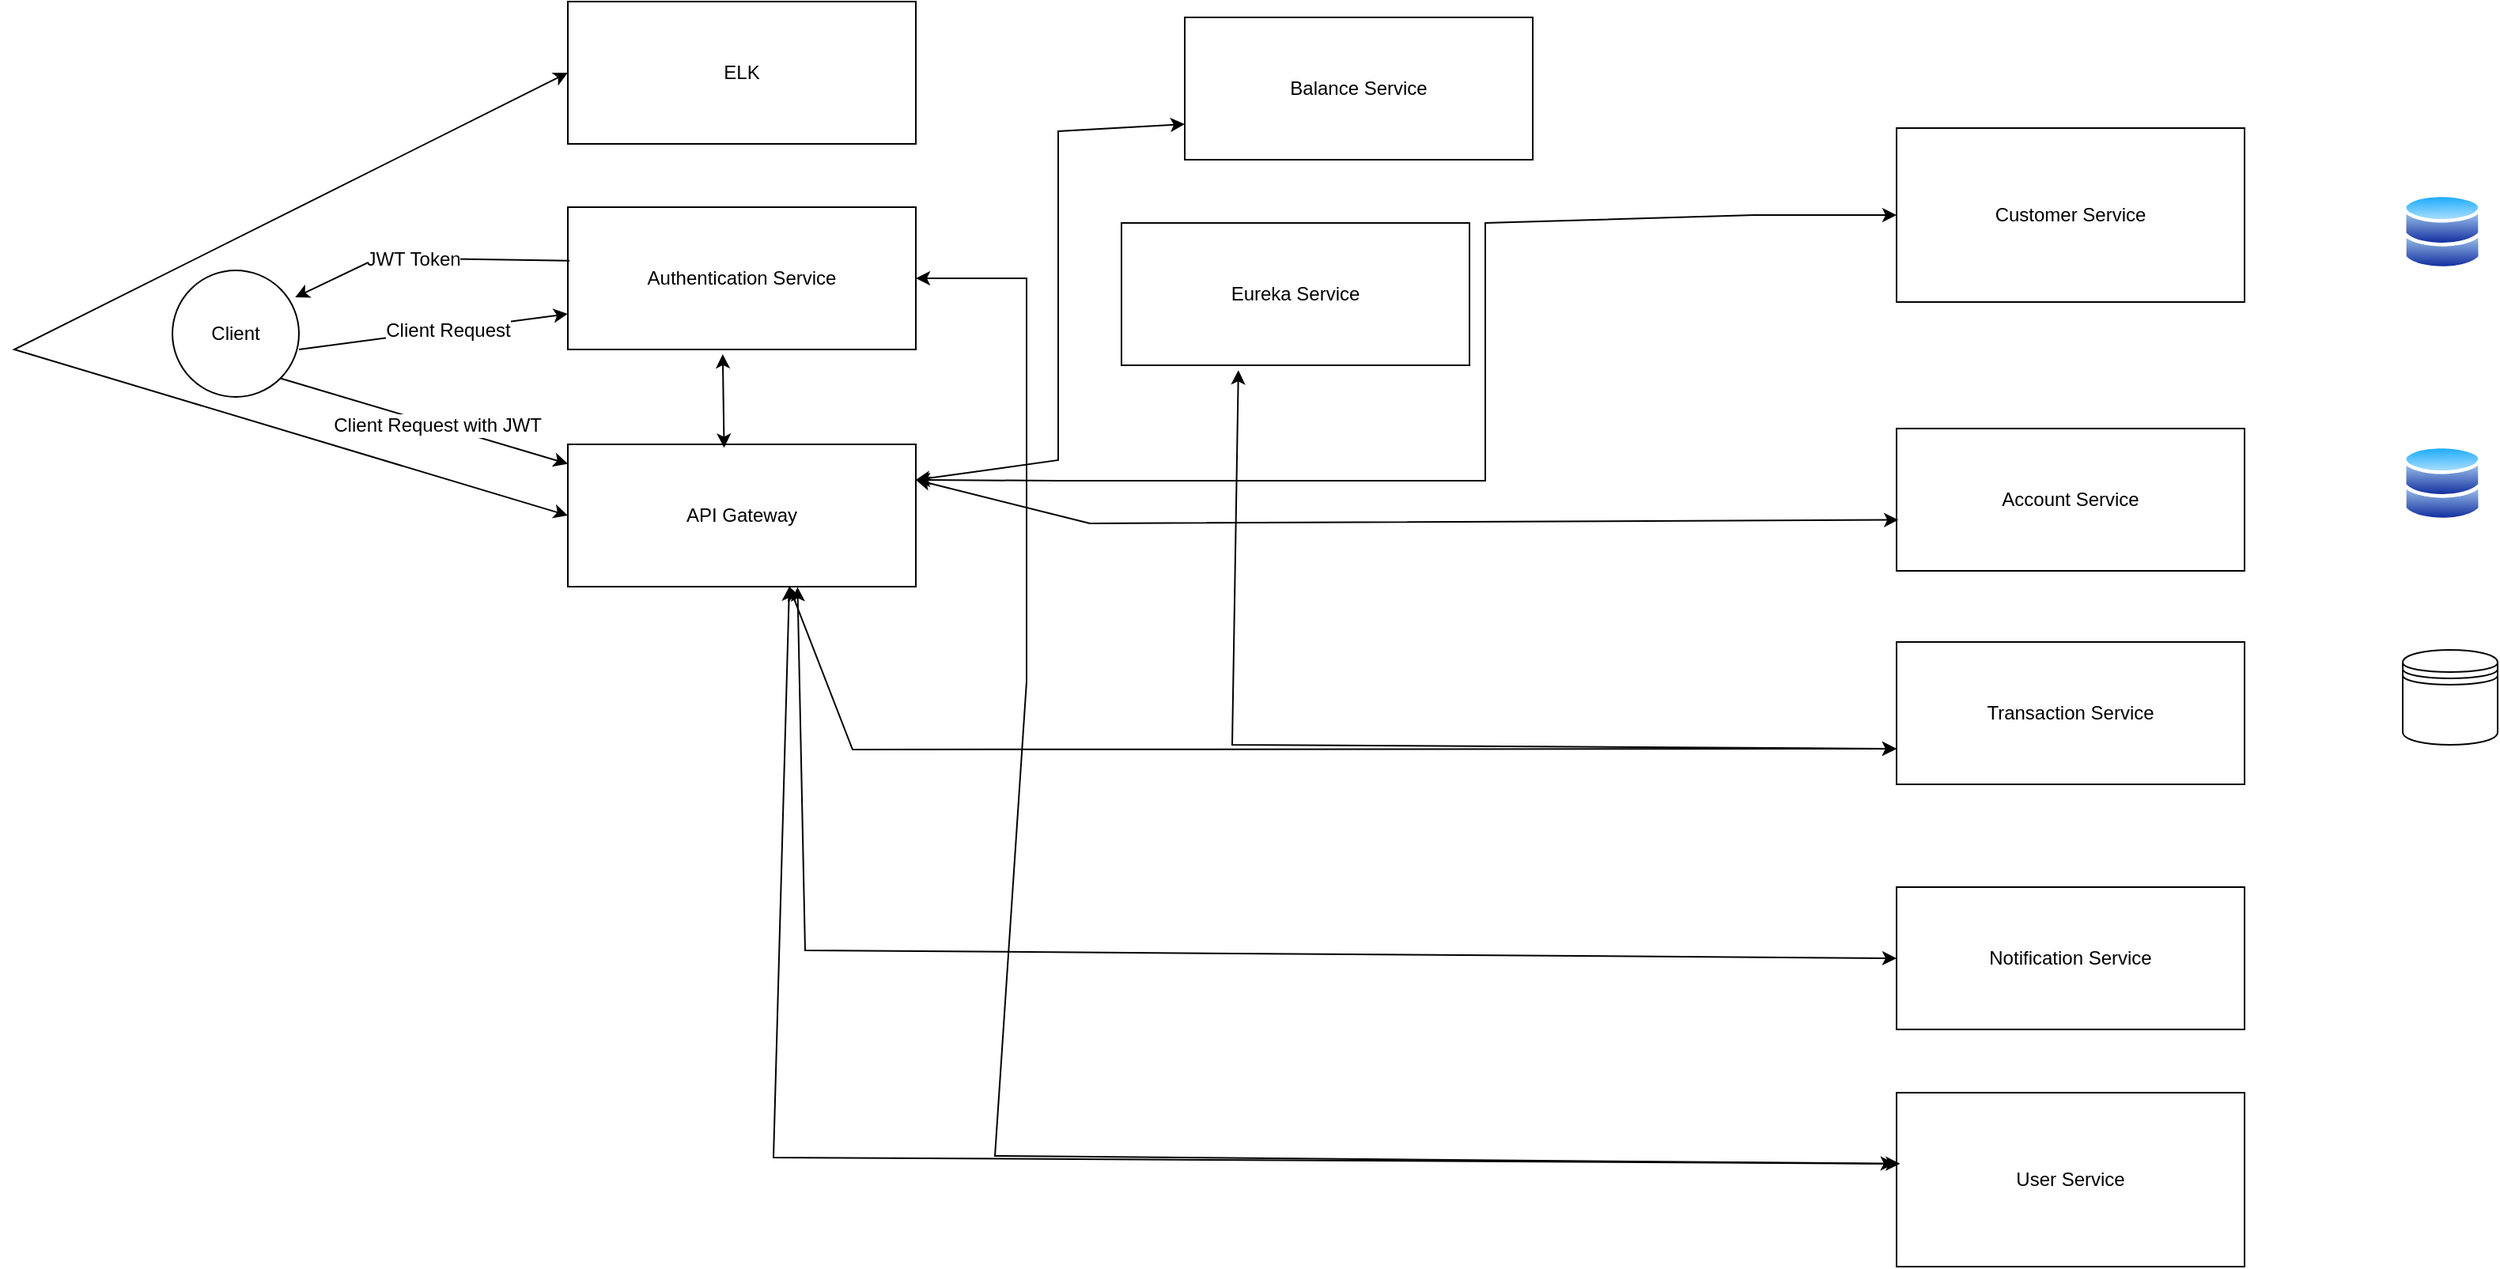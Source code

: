 <mxfile version="21.3.7" type="github">
  <diagram name="Page-1" id="5f0bae14-7c28-e335-631c-24af17079c00">
    <mxGraphModel dx="1500" dy="747" grid="1" gridSize="10" guides="1" tooltips="1" connect="1" arrows="1" fold="1" page="1" pageScale="1" pageWidth="3000" pageHeight="2000" background="none" math="0" shadow="0">
      <root>
        <mxCell id="0" />
        <mxCell id="1" parent="0" />
        <mxCell id="YfySQhe0DNi4_Yi3IIHA-3" value="Authentication Service" style="rounded=0;whiteSpace=wrap;html=1;" parent="1" vertex="1">
          <mxGeometry x="610" y="320" width="220" height="90" as="geometry" />
        </mxCell>
        <mxCell id="YfySQhe0DNi4_Yi3IIHA-4" value="Customer Service" style="rounded=0;whiteSpace=wrap;html=1;" parent="1" vertex="1">
          <mxGeometry x="1450" y="270" width="220" height="110" as="geometry" />
        </mxCell>
        <mxCell id="YfySQhe0DNi4_Yi3IIHA-5" value="Transaction Service" style="rounded=0;whiteSpace=wrap;html=1;" parent="1" vertex="1">
          <mxGeometry x="1450" y="595" width="220" height="90" as="geometry" />
        </mxCell>
        <mxCell id="YfySQhe0DNi4_Yi3IIHA-6" value="API Gateway" style="rounded=0;whiteSpace=wrap;html=1;" parent="1" vertex="1">
          <mxGeometry x="610" y="470" width="220" height="90" as="geometry" />
        </mxCell>
        <mxCell id="YfySQhe0DNi4_Yi3IIHA-7" value="Account Service" style="rounded=0;whiteSpace=wrap;html=1;" parent="1" vertex="1">
          <mxGeometry x="1450" y="460" width="220" height="90" as="geometry" />
        </mxCell>
        <mxCell id="YfySQhe0DNi4_Yi3IIHA-8" value="Eureka Service" style="rounded=0;whiteSpace=wrap;html=1;" parent="1" vertex="1">
          <mxGeometry x="960" y="330" width="220" height="90" as="geometry" />
        </mxCell>
        <mxCell id="YfySQhe0DNi4_Yi3IIHA-9" value="Notification Service" style="rounded=0;whiteSpace=wrap;html=1;" parent="1" vertex="1">
          <mxGeometry x="1450" y="750" width="220" height="90" as="geometry" />
        </mxCell>
        <mxCell id="YfySQhe0DNi4_Yi3IIHA-10" value="Client" style="ellipse;whiteSpace=wrap;html=1;aspect=fixed;" parent="1" vertex="1">
          <mxGeometry x="360" y="360" width="80" height="80" as="geometry" />
        </mxCell>
        <mxCell id="YfySQhe0DNi4_Yi3IIHA-15" value="" style="endArrow=classic;html=1;rounded=0;entryX=0;entryY=0.75;entryDx=0;entryDy=0;" parent="1" target="YfySQhe0DNi4_Yi3IIHA-3" edge="1">
          <mxGeometry width="50" height="50" relative="1" as="geometry">
            <mxPoint x="440" y="410" as="sourcePoint" />
            <mxPoint x="490" y="360" as="targetPoint" />
          </mxGeometry>
        </mxCell>
        <mxCell id="YfySQhe0DNi4_Yi3IIHA-16" value="&lt;font style=&quot;font-size: 12px;&quot;&gt;Client Request&lt;/font&gt;" style="edgeLabel;html=1;align=center;verticalAlign=middle;resizable=0;points=[];" parent="YfySQhe0DNi4_Yi3IIHA-15" vertex="1" connectable="0">
          <mxGeometry x="0.104" relative="1" as="geometry">
            <mxPoint as="offset" />
          </mxGeometry>
        </mxCell>
        <mxCell id="YfySQhe0DNi4_Yi3IIHA-19" value="" style="endArrow=classic;html=1;rounded=0;entryX=0.97;entryY=0.213;entryDx=0;entryDy=0;entryPerimeter=0;exitX=0.005;exitY=0.376;exitDx=0;exitDy=0;exitPerimeter=0;" parent="1" source="YfySQhe0DNi4_Yi3IIHA-3" target="YfySQhe0DNi4_Yi3IIHA-10" edge="1">
          <mxGeometry width="50" height="50" relative="1" as="geometry">
            <mxPoint x="400" y="312" as="sourcePoint" />
            <mxPoint x="570" y="290" as="targetPoint" />
            <Array as="points">
              <mxPoint x="490" y="352" />
            </Array>
          </mxGeometry>
        </mxCell>
        <mxCell id="YfySQhe0DNi4_Yi3IIHA-20" value="&lt;font style=&quot;font-size: 12px;&quot;&gt;JWT Token&lt;/font&gt;" style="edgeLabel;html=1;align=center;verticalAlign=middle;resizable=0;points=[];" parent="YfySQhe0DNi4_Yi3IIHA-19" vertex="1" connectable="0">
          <mxGeometry x="0.104" relative="1" as="geometry">
            <mxPoint as="offset" />
          </mxGeometry>
        </mxCell>
        <mxCell id="YfySQhe0DNi4_Yi3IIHA-21" value="" style="endArrow=classic;html=1;rounded=0;exitX=1;exitY=1;exitDx=0;exitDy=0;" parent="1" source="YfySQhe0DNi4_Yi3IIHA-10" target="YfySQhe0DNi4_Yi3IIHA-6" edge="1">
          <mxGeometry width="50" height="50" relative="1" as="geometry">
            <mxPoint x="450" y="420" as="sourcePoint" />
            <mxPoint x="620" y="398" as="targetPoint" />
          </mxGeometry>
        </mxCell>
        <mxCell id="YfySQhe0DNi4_Yi3IIHA-22" value="&lt;font style=&quot;font-size: 12px;&quot;&gt;Client Request with JWT&amp;nbsp;&lt;/font&gt;" style="edgeLabel;html=1;align=center;verticalAlign=middle;resizable=0;points=[];" parent="YfySQhe0DNi4_Yi3IIHA-21" vertex="1" connectable="0">
          <mxGeometry x="0.104" relative="1" as="geometry">
            <mxPoint as="offset" />
          </mxGeometry>
        </mxCell>
        <mxCell id="YfySQhe0DNi4_Yi3IIHA-23" value="" style="endArrow=classic;startArrow=classic;html=1;rounded=0;exitX=1;exitY=0.25;exitDx=0;exitDy=0;entryX=0;entryY=0.5;entryDx=0;entryDy=0;" parent="1" source="YfySQhe0DNi4_Yi3IIHA-6" target="YfySQhe0DNi4_Yi3IIHA-4" edge="1">
          <mxGeometry width="50" height="50" relative="1" as="geometry">
            <mxPoint x="890" y="590" as="sourcePoint" />
            <mxPoint x="1300" y="330" as="targetPoint" />
            <Array as="points">
              <mxPoint x="920" y="493" />
              <mxPoint x="1190" y="493" />
              <mxPoint x="1190" y="330" />
              <mxPoint x="1360" y="325" />
            </Array>
          </mxGeometry>
        </mxCell>
        <mxCell id="YfySQhe0DNi4_Yi3IIHA-24" value="" style="endArrow=classic;startArrow=classic;html=1;rounded=0;entryX=0;entryY=0.75;entryDx=0;entryDy=0;" parent="1" target="YfySQhe0DNi4_Yi3IIHA-5" edge="1">
          <mxGeometry width="50" height="50" relative="1" as="geometry">
            <mxPoint x="750" y="560" as="sourcePoint" />
            <mxPoint x="1170" y="630" as="targetPoint" />
            <Array as="points">
              <mxPoint x="790" y="663" />
            </Array>
          </mxGeometry>
        </mxCell>
        <mxCell id="YfySQhe0DNi4_Yi3IIHA-25" value="" style="endArrow=classic;startArrow=classic;html=1;rounded=0;entryX=0;entryY=0.5;entryDx=0;entryDy=0;exitX=0.66;exitY=1.003;exitDx=0;exitDy=0;exitPerimeter=0;" parent="1" target="YfySQhe0DNi4_Yi3IIHA-9" edge="1" source="YfySQhe0DNi4_Yi3IIHA-6">
          <mxGeometry width="50" height="50" relative="1" as="geometry">
            <mxPoint x="730" y="570" as="sourcePoint" />
            <mxPoint x="1190" y="395" as="targetPoint" />
            <Array as="points">
              <mxPoint x="760" y="790" />
            </Array>
          </mxGeometry>
        </mxCell>
        <mxCell id="YfySQhe0DNi4_Yi3IIHA-26" value="" style="endArrow=classic;startArrow=classic;html=1;rounded=0;entryX=0.005;entryY=0.642;entryDx=0;entryDy=0;entryPerimeter=0;exitX=1;exitY=0.25;exitDx=0;exitDy=0;" parent="1" target="YfySQhe0DNi4_Yi3IIHA-7" edge="1" source="YfySQhe0DNi4_Yi3IIHA-6">
          <mxGeometry width="50" height="50" relative="1" as="geometry">
            <mxPoint x="830" y="520" as="sourcePoint" />
            <mxPoint x="1200" y="405" as="targetPoint" />
            <Array as="points">
              <mxPoint x="940" y="520" />
            </Array>
          </mxGeometry>
        </mxCell>
        <mxCell id="YfySQhe0DNi4_Yi3IIHA-27" value="" style="image;aspect=fixed;perimeter=ellipsePerimeter;html=1;align=center;shadow=0;dashed=0;spacingTop=3;image=img/lib/active_directory/databases.svg;" parent="1" vertex="1">
          <mxGeometry x="1770" y="311" width="50" height="49" as="geometry" />
        </mxCell>
        <mxCell id="YfySQhe0DNi4_Yi3IIHA-28" value="" style="shape=datastore;whiteSpace=wrap;html=1;" parent="1" vertex="1">
          <mxGeometry x="1770" y="600" width="60" height="60" as="geometry" />
        </mxCell>
        <mxCell id="YfySQhe0DNi4_Yi3IIHA-29" value="" style="image;aspect=fixed;perimeter=ellipsePerimeter;html=1;align=center;shadow=0;dashed=0;spacingTop=3;image=img/lib/active_directory/databases.svg;" parent="1" vertex="1">
          <mxGeometry x="1770" y="470" width="50" height="49" as="geometry" />
        </mxCell>
        <mxCell id="YfySQhe0DNi4_Yi3IIHA-30" value="User Service" style="rounded=0;whiteSpace=wrap;html=1;" parent="1" vertex="1">
          <mxGeometry x="1450" y="880" width="220" height="110" as="geometry" />
        </mxCell>
        <mxCell id="YfySQhe0DNi4_Yi3IIHA-31" value="" style="endArrow=classic;startArrow=classic;html=1;rounded=0;entryX=0.01;entryY=0.408;entryDx=0;entryDy=0;entryPerimeter=0;" parent="1" target="YfySQhe0DNi4_Yi3IIHA-30" edge="1">
          <mxGeometry width="50" height="50" relative="1" as="geometry">
            <mxPoint x="750" y="560" as="sourcePoint" />
            <mxPoint x="1170" y="935" as="targetPoint" />
            <Array as="points">
              <mxPoint x="740" y="921" />
            </Array>
          </mxGeometry>
        </mxCell>
        <mxCell id="YfySQhe0DNi4_Yi3IIHA-32" value="" style="endArrow=classic;startArrow=classic;html=1;rounded=0;exitX=0.445;exitY=1.033;exitDx=0;exitDy=0;exitPerimeter=0;entryX=0.449;entryY=0.024;entryDx=0;entryDy=0;entryPerimeter=0;" parent="1" source="YfySQhe0DNi4_Yi3IIHA-3" target="YfySQhe0DNi4_Yi3IIHA-6" edge="1">
          <mxGeometry width="50" height="50" relative="1" as="geometry">
            <mxPoint x="390" y="670" as="sourcePoint" />
            <mxPoint x="440" y="620" as="targetPoint" />
          </mxGeometry>
        </mxCell>
        <mxCell id="p1e9q4mTLkBO3zMbWaFE-1" value="ELK" style="rounded=0;whiteSpace=wrap;html=1;" vertex="1" parent="1">
          <mxGeometry x="610" y="190" width="220" height="90" as="geometry" />
        </mxCell>
        <mxCell id="p1e9q4mTLkBO3zMbWaFE-2" value="Balance Service" style="rounded=0;whiteSpace=wrap;html=1;" vertex="1" parent="1">
          <mxGeometry x="1000" y="200" width="220" height="90" as="geometry" />
        </mxCell>
        <mxCell id="p1e9q4mTLkBO3zMbWaFE-3" value="" style="endArrow=classic;startArrow=classic;html=1;rounded=0;exitX=0;exitY=0.5;exitDx=0;exitDy=0;entryX=0;entryY=0.5;entryDx=0;entryDy=0;" edge="1" parent="1" source="p1e9q4mTLkBO3zMbWaFE-1" target="YfySQhe0DNi4_Yi3IIHA-6">
          <mxGeometry width="50" height="50" relative="1" as="geometry">
            <mxPoint x="718" y="423" as="sourcePoint" />
            <mxPoint x="700" y="320" as="targetPoint" />
            <Array as="points">
              <mxPoint x="260" y="410" />
            </Array>
          </mxGeometry>
        </mxCell>
        <mxCell id="p1e9q4mTLkBO3zMbWaFE-4" value="" style="endArrow=classic;startArrow=classic;html=1;rounded=0;entryX=0;entryY=0.75;entryDx=0;entryDy=0;exitX=1;exitY=0.25;exitDx=0;exitDy=0;" edge="1" parent="1" source="YfySQhe0DNi4_Yi3IIHA-6" target="p1e9q4mTLkBO3zMbWaFE-2">
          <mxGeometry width="50" height="50" relative="1" as="geometry">
            <mxPoint x="710" y="470" as="sourcePoint" />
            <mxPoint x="1431" y="270" as="targetPoint" />
            <Array as="points">
              <mxPoint x="920" y="480" />
              <mxPoint x="920" y="420" />
              <mxPoint x="920" y="360" />
              <mxPoint x="920" y="272" />
            </Array>
          </mxGeometry>
        </mxCell>
        <mxCell id="p1e9q4mTLkBO3zMbWaFE-5" value="" style="endArrow=classic;startArrow=classic;html=1;rounded=0;entryX=0;entryY=0.75;entryDx=0;entryDy=0;exitX=0.336;exitY=1.035;exitDx=0;exitDy=0;exitPerimeter=0;" edge="1" parent="1" source="YfySQhe0DNi4_Yi3IIHA-8" target="YfySQhe0DNi4_Yi3IIHA-5">
          <mxGeometry width="50" height="50" relative="1" as="geometry">
            <mxPoint x="760" y="570" as="sourcePoint" />
            <mxPoint x="1460" y="673" as="targetPoint" />
            <Array as="points">
              <mxPoint x="1030" y="660" />
            </Array>
          </mxGeometry>
        </mxCell>
        <mxCell id="p1e9q4mTLkBO3zMbWaFE-6" value="" style="endArrow=classic;startArrow=classic;html=1;rounded=0;entryX=1;entryY=0.5;entryDx=0;entryDy=0;exitX=-0.005;exitY=0.408;exitDx=0;exitDy=0;exitPerimeter=0;" edge="1" parent="1" source="YfySQhe0DNi4_Yi3IIHA-30" target="YfySQhe0DNi4_Yi3IIHA-3">
          <mxGeometry width="50" height="50" relative="1" as="geometry">
            <mxPoint x="500" y="760" as="sourcePoint" />
            <mxPoint x="550" y="710" as="targetPoint" />
            <Array as="points">
              <mxPoint x="880" y="920" />
              <mxPoint x="900" y="620" />
              <mxPoint x="900" y="480" />
              <mxPoint x="900" y="365" />
            </Array>
          </mxGeometry>
        </mxCell>
      </root>
    </mxGraphModel>
  </diagram>
</mxfile>
